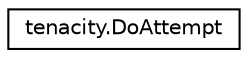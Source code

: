 digraph "Graphical Class Hierarchy"
{
 // LATEX_PDF_SIZE
  edge [fontname="Helvetica",fontsize="10",labelfontname="Helvetica",labelfontsize="10"];
  node [fontname="Helvetica",fontsize="10",shape=record];
  rankdir="LR";
  Node0 [label="tenacity.DoAttempt",height=0.2,width=0.4,color="black", fillcolor="white", style="filled",URL="$classtenacity_1_1DoAttempt.html",tooltip=" "];
}
